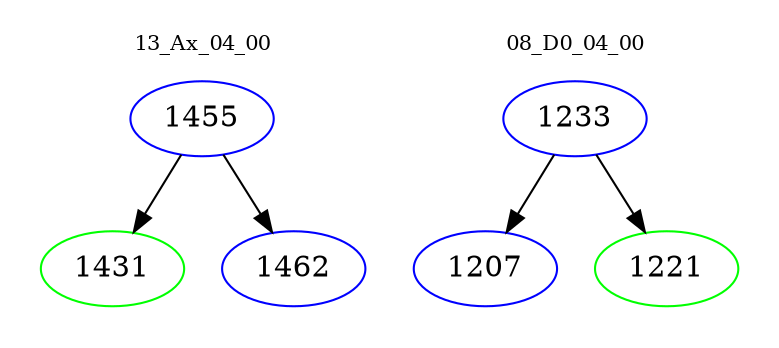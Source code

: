 digraph{
subgraph cluster_0 {
color = white
label = "13_Ax_04_00";
fontsize=10;
T0_1455 [label="1455", color="blue"]
T0_1455 -> T0_1431 [color="black"]
T0_1431 [label="1431", color="green"]
T0_1455 -> T0_1462 [color="black"]
T0_1462 [label="1462", color="blue"]
}
subgraph cluster_1 {
color = white
label = "08_D0_04_00";
fontsize=10;
T1_1233 [label="1233", color="blue"]
T1_1233 -> T1_1207 [color="black"]
T1_1207 [label="1207", color="blue"]
T1_1233 -> T1_1221 [color="black"]
T1_1221 [label="1221", color="green"]
}
}
